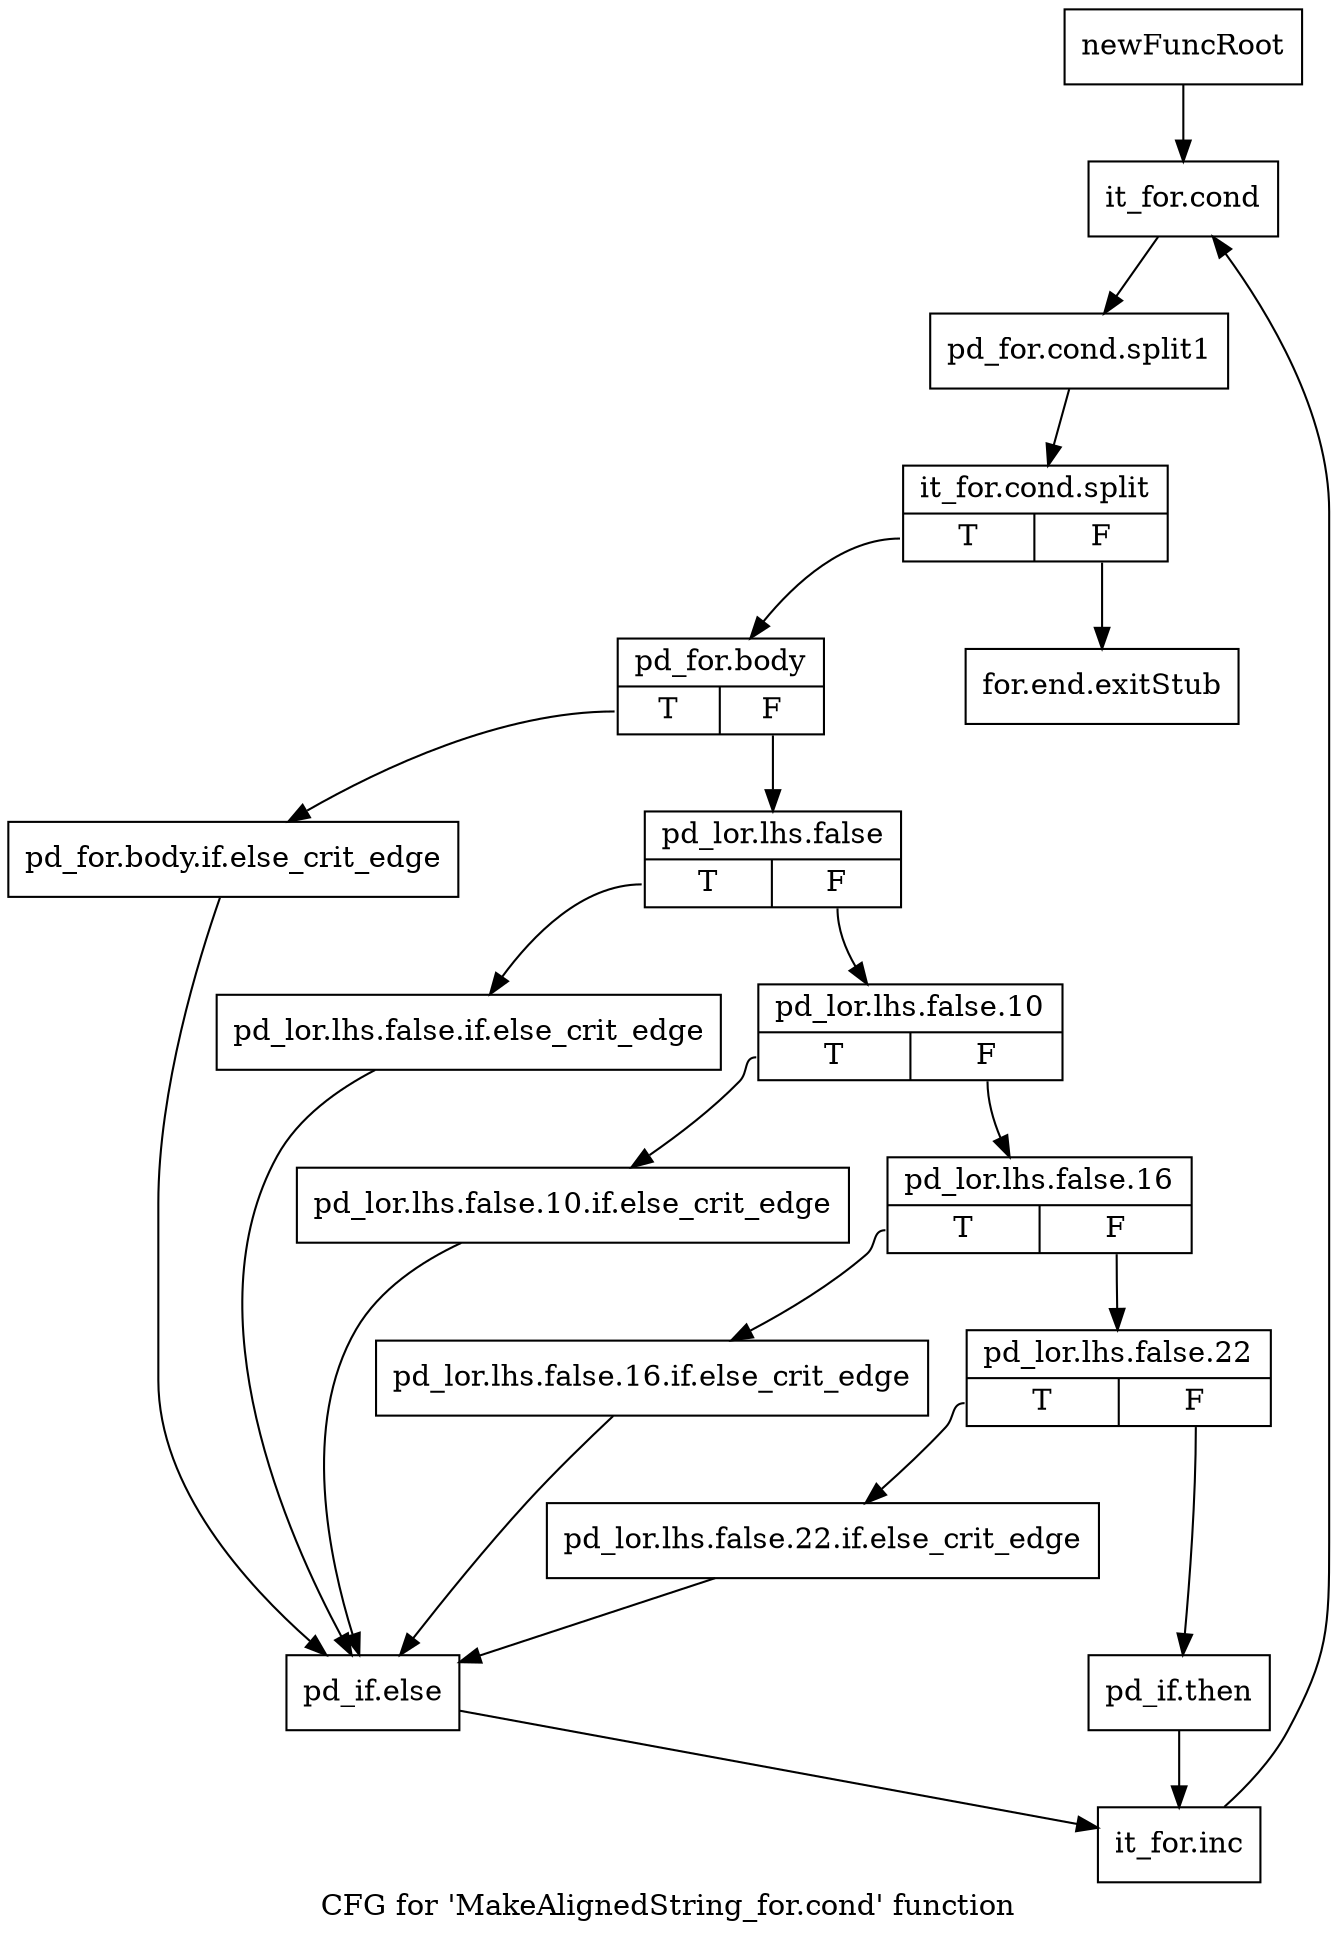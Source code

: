 digraph "CFG for 'MakeAlignedString_for.cond' function" {
	label="CFG for 'MakeAlignedString_for.cond' function";

	Node0x32b5ee0 [shape=record,label="{newFuncRoot}"];
	Node0x32b5ee0 -> Node0x32b5f80;
	Node0x32b5f30 [shape=record,label="{for.end.exitStub}"];
	Node0x32b5f80 [shape=record,label="{it_for.cond}"];
	Node0x32b5f80 -> Node0x38f7e00;
	Node0x38f7e00 [shape=record,label="{pd_for.cond.split1}"];
	Node0x38f7e00 -> Node0x38b7870;
	Node0x38b7870 [shape=record,label="{it_for.cond.split|{<s0>T|<s1>F}}"];
	Node0x38b7870:s0 -> Node0x32b5fd0;
	Node0x38b7870:s1 -> Node0x32b5f30;
	Node0x32b5fd0 [shape=record,label="{pd_for.body|{<s0>T|<s1>F}}"];
	Node0x32b5fd0:s0 -> Node0x32b62f0;
	Node0x32b5fd0:s1 -> Node0x32b6020;
	Node0x32b6020 [shape=record,label="{pd_lor.lhs.false|{<s0>T|<s1>F}}"];
	Node0x32b6020:s0 -> Node0x32b62a0;
	Node0x32b6020:s1 -> Node0x32b6070;
	Node0x32b6070 [shape=record,label="{pd_lor.lhs.false.10|{<s0>T|<s1>F}}"];
	Node0x32b6070:s0 -> Node0x32b6250;
	Node0x32b6070:s1 -> Node0x32b60c0;
	Node0x32b60c0 [shape=record,label="{pd_lor.lhs.false.16|{<s0>T|<s1>F}}"];
	Node0x32b60c0:s0 -> Node0x32b6200;
	Node0x32b60c0:s1 -> Node0x32b6110;
	Node0x32b6110 [shape=record,label="{pd_lor.lhs.false.22|{<s0>T|<s1>F}}"];
	Node0x32b6110:s0 -> Node0x32b61b0;
	Node0x32b6110:s1 -> Node0x32b6160;
	Node0x32b6160 [shape=record,label="{pd_if.then}"];
	Node0x32b6160 -> Node0x32b6390;
	Node0x32b61b0 [shape=record,label="{pd_lor.lhs.false.22.if.else_crit_edge}"];
	Node0x32b61b0 -> Node0x32b6340;
	Node0x32b6200 [shape=record,label="{pd_lor.lhs.false.16.if.else_crit_edge}"];
	Node0x32b6200 -> Node0x32b6340;
	Node0x32b6250 [shape=record,label="{pd_lor.lhs.false.10.if.else_crit_edge}"];
	Node0x32b6250 -> Node0x32b6340;
	Node0x32b62a0 [shape=record,label="{pd_lor.lhs.false.if.else_crit_edge}"];
	Node0x32b62a0 -> Node0x32b6340;
	Node0x32b62f0 [shape=record,label="{pd_for.body.if.else_crit_edge}"];
	Node0x32b62f0 -> Node0x32b6340;
	Node0x32b6340 [shape=record,label="{pd_if.else}"];
	Node0x32b6340 -> Node0x32b6390;
	Node0x32b6390 [shape=record,label="{it_for.inc}"];
	Node0x32b6390 -> Node0x32b5f80;
}
